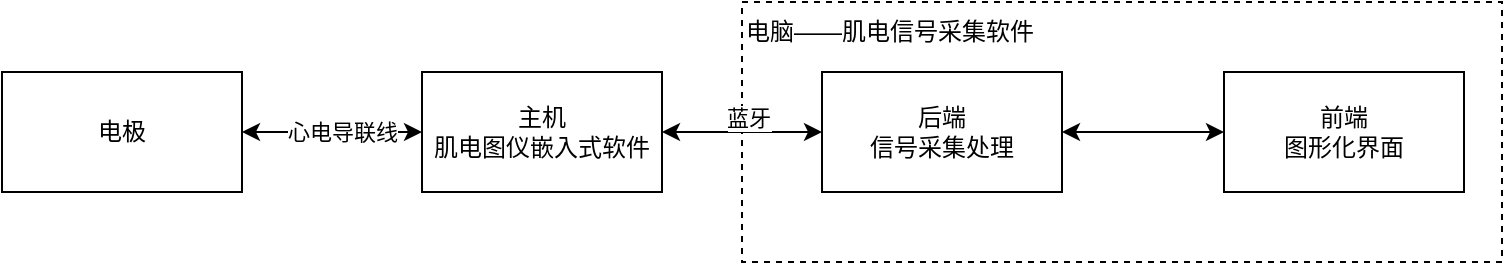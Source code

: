 <mxfile version="21.6.6" type="github">
  <diagram name="第 1 页" id="yHkT4WGrK9r3z9cLYN4Q">
    <mxGraphModel dx="2074" dy="1078" grid="1" gridSize="10" guides="1" tooltips="1" connect="1" arrows="1" fold="1" page="1" pageScale="1" pageWidth="827" pageHeight="1169" math="0" shadow="0">
      <root>
        <mxCell id="0" />
        <mxCell id="1" parent="0" />
        <mxCell id="4PD6neyA3gemiuLqjs2Y-4" value="&lt;div align=&quot;left&quot;&gt;电脑——肌电信号采集软件&lt;/div&gt;&lt;div align=&quot;left&quot;&gt;&lt;br&gt;&lt;/div&gt;&lt;div align=&quot;left&quot;&gt;&lt;br&gt;&lt;/div&gt;&lt;div align=&quot;left&quot;&gt;&lt;br&gt;&lt;/div&gt;&lt;div align=&quot;left&quot;&gt;&lt;br&gt;&lt;/div&gt;&lt;div align=&quot;left&quot;&gt;&lt;br&gt;&lt;/div&gt;&lt;div align=&quot;left&quot;&gt;&lt;br&gt;&lt;/div&gt;&lt;div align=&quot;left&quot;&gt;&lt;br&gt;&lt;/div&gt;" style="whiteSpace=wrap;html=1;rounded=0;dashed=1;align=left;" parent="1" vertex="1">
          <mxGeometry x="420" y="60" width="380" height="130" as="geometry" />
        </mxCell>
        <mxCell id="4PD6neyA3gemiuLqjs2Y-1" value="&lt;div&gt;电极&lt;/div&gt;" style="rounded=0;whiteSpace=wrap;html=1;" parent="1" vertex="1">
          <mxGeometry x="50" y="95" width="120" height="60" as="geometry" />
        </mxCell>
        <mxCell id="4PD6neyA3gemiuLqjs2Y-2" value="&lt;div&gt;主机&lt;/div&gt;&lt;div&gt;肌电图仪嵌入式软件&lt;br&gt;&lt;/div&gt;" style="whiteSpace=wrap;html=1;rounded=0;" parent="1" vertex="1">
          <mxGeometry x="260" y="95" width="120" height="60" as="geometry" />
        </mxCell>
        <mxCell id="4PD6neyA3gemiuLqjs2Y-6" value="&lt;div&gt;前端&lt;/div&gt;&lt;div&gt;图形化界面&lt;br&gt;&lt;/div&gt;" style="rounded=0;whiteSpace=wrap;html=1;" parent="1" vertex="1">
          <mxGeometry x="661" y="95" width="120" height="60" as="geometry" />
        </mxCell>
        <mxCell id="4PD6neyA3gemiuLqjs2Y-7" value="&lt;div&gt;后端&lt;/div&gt;&lt;div&gt;信号采集处理&lt;br&gt;&lt;/div&gt;" style="rounded=0;whiteSpace=wrap;html=1;" parent="1" vertex="1">
          <mxGeometry x="460" y="95" width="120" height="60" as="geometry" />
        </mxCell>
        <mxCell id="YcjAjD1mFJkRtdGlYqqK-1" value="" style="endArrow=classic;startArrow=classic;html=1;rounded=0;entryX=0;entryY=0.5;entryDx=0;entryDy=0;exitX=1;exitY=0.5;exitDx=0;exitDy=0;" edge="1" parent="1" source="4PD6neyA3gemiuLqjs2Y-1" target="4PD6neyA3gemiuLqjs2Y-2">
          <mxGeometry width="50" height="50" relative="1" as="geometry">
            <mxPoint x="250" y="370" as="sourcePoint" />
            <mxPoint x="300" y="320" as="targetPoint" />
          </mxGeometry>
        </mxCell>
        <mxCell id="YcjAjD1mFJkRtdGlYqqK-4" value="心电导联线" style="edgeLabel;html=1;align=center;verticalAlign=middle;resizable=0;points=[];" vertex="1" connectable="0" parent="YcjAjD1mFJkRtdGlYqqK-1">
          <mxGeometry x="0.16" y="1" relative="1" as="geometry">
            <mxPoint x="-2" y="1" as="offset" />
          </mxGeometry>
        </mxCell>
        <mxCell id="YcjAjD1mFJkRtdGlYqqK-5" value="" style="endArrow=classic;startArrow=classic;html=1;rounded=0;entryX=0;entryY=0.5;entryDx=0;entryDy=0;exitX=1;exitY=0.5;exitDx=0;exitDy=0;" edge="1" parent="1" source="4PD6neyA3gemiuLqjs2Y-2" target="4PD6neyA3gemiuLqjs2Y-7">
          <mxGeometry width="50" height="50" relative="1" as="geometry">
            <mxPoint x="370" y="330" as="sourcePoint" />
            <mxPoint x="420" y="280" as="targetPoint" />
          </mxGeometry>
        </mxCell>
        <mxCell id="YcjAjD1mFJkRtdGlYqqK-6" value="蓝牙" style="edgeLabel;html=1;align=center;verticalAlign=middle;resizable=0;points=[];" vertex="1" connectable="0" parent="YcjAjD1mFJkRtdGlYqqK-5">
          <mxGeometry x="0.06" y="6" relative="1" as="geometry">
            <mxPoint y="-1" as="offset" />
          </mxGeometry>
        </mxCell>
        <mxCell id="YcjAjD1mFJkRtdGlYqqK-7" value="" style="endArrow=classic;startArrow=classic;html=1;rounded=0;entryX=0;entryY=0.5;entryDx=0;entryDy=0;exitX=1;exitY=0.5;exitDx=0;exitDy=0;" edge="1" parent="1" source="4PD6neyA3gemiuLqjs2Y-7" target="4PD6neyA3gemiuLqjs2Y-6">
          <mxGeometry width="50" height="50" relative="1" as="geometry">
            <mxPoint x="550" y="360" as="sourcePoint" />
            <mxPoint x="600" y="310" as="targetPoint" />
          </mxGeometry>
        </mxCell>
      </root>
    </mxGraphModel>
  </diagram>
</mxfile>
